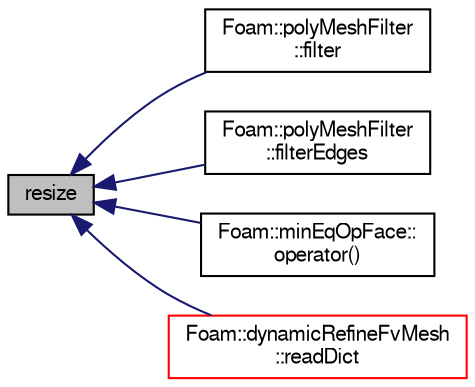 digraph "resize"
{
  bgcolor="transparent";
  edge [fontname="FreeSans",fontsize="10",labelfontname="FreeSans",labelfontsize="10"];
  node [fontname="FreeSans",fontsize="10",shape=record];
  rankdir="LR";
  Node4146 [label="resize",height=0.2,width=0.4,color="black", fillcolor="grey75", style="filled", fontcolor="black"];
  Node4146 -> Node4147 [dir="back",color="midnightblue",fontsize="10",style="solid",fontname="FreeSans"];
  Node4147 [label="Foam::polyMeshFilter\l::filter",height=0.2,width=0.4,color="black",URL="$a21598.html#a55dba161bb0a72849b0af234e4cb7e5d",tooltip="Filter edges and faces. "];
  Node4146 -> Node4148 [dir="back",color="midnightblue",fontsize="10",style="solid",fontname="FreeSans"];
  Node4148 [label="Foam::polyMeshFilter\l::filterEdges",height=0.2,width=0.4,color="black",URL="$a21598.html#ad478c9d800707f297552317d2f03cbce",tooltip="Filter edges only. "];
  Node4146 -> Node4149 [dir="back",color="midnightblue",fontsize="10",style="solid",fontname="FreeSans"];
  Node4149 [label="Foam::minEqOpFace::\loperator()",height=0.2,width=0.4,color="black",URL="$a25194.html#addccbfe6235f4e2b4483404bc0177a92"];
  Node4146 -> Node4150 [dir="back",color="midnightblue",fontsize="10",style="solid",fontname="FreeSans"];
  Node4150 [label="Foam::dynamicRefineFvMesh\l::readDict",height=0.2,width=0.4,color="red",URL="$a21370.html#a09f8bbb748b599cf713fa2e07ec7e0b4",tooltip="Read the projection parameters from dictionary. "];
}
